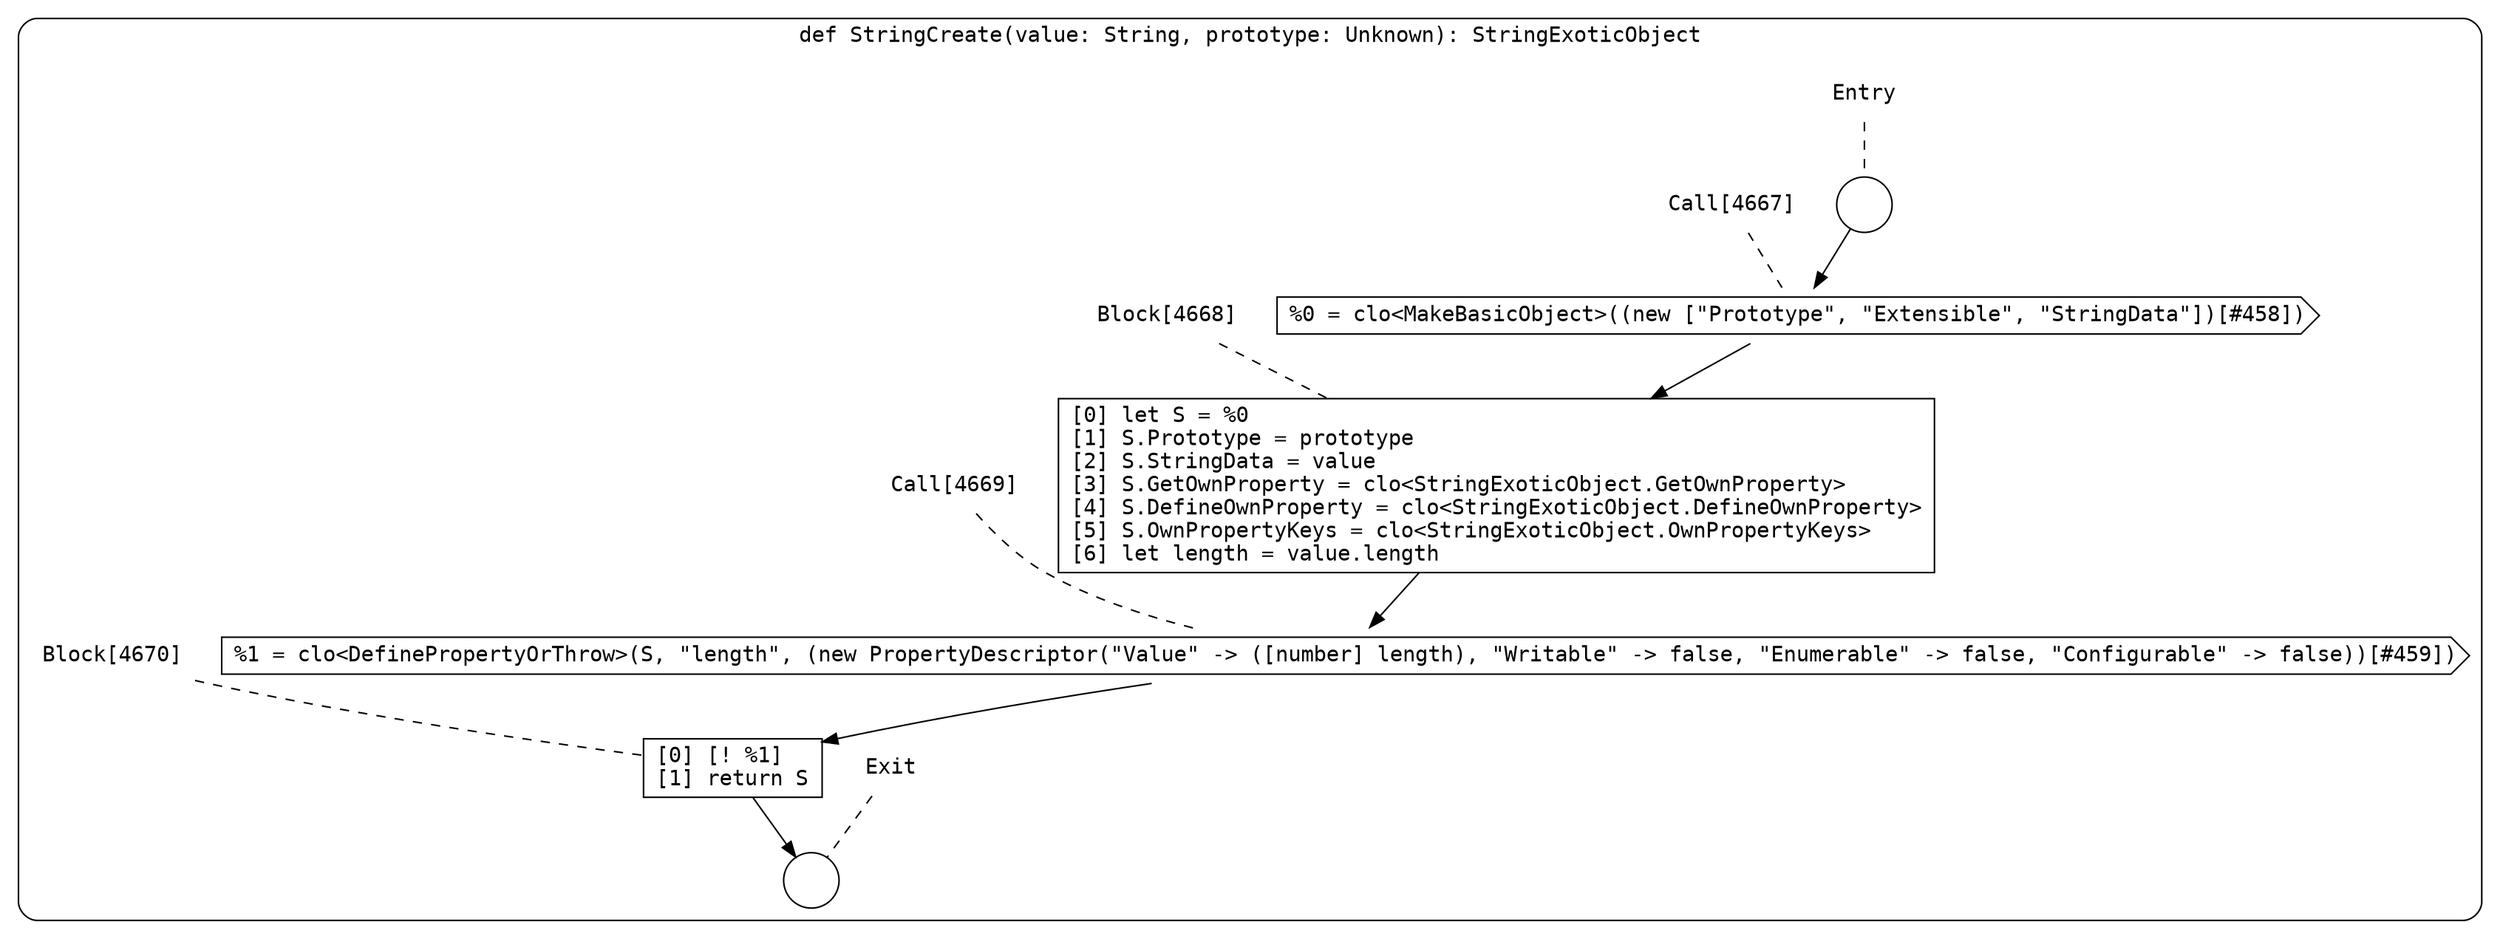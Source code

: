 digraph {
  graph [fontname = "Consolas"]
  node [fontname = "Consolas"]
  edge [fontname = "Consolas"]
  subgraph cluster1112 {
    label = "def StringCreate(value: String, prototype: Unknown): StringExoticObject"
    style = rounded
    cluster1112_entry_name [shape=none, label=<<font color="black">Entry</font>>]
    cluster1112_entry_name -> cluster1112_entry [arrowhead=none, color="black", style=dashed]
    cluster1112_entry [shape=circle label=" " color="black" fillcolor="white" style=filled]
    cluster1112_entry -> node4667 [color="black"]
    cluster1112_exit_name [shape=none, label=<<font color="black">Exit</font>>]
    cluster1112_exit_name -> cluster1112_exit [arrowhead=none, color="black", style=dashed]
    cluster1112_exit [shape=circle label=" " color="black" fillcolor="white" style=filled]
    node4667_name [shape=none, label=<<font color="black">Call[4667]</font>>]
    node4667_name -> node4667 [arrowhead=none, color="black", style=dashed]
    node4667 [shape=cds, label=<<font color="black">%0 = clo&lt;MakeBasicObject&gt;((new [&quot;Prototype&quot;, &quot;Extensible&quot;, &quot;StringData&quot;])[#458])</font>> color="black" fillcolor="white", style=filled]
    node4667 -> node4668 [color="black"]
    node4668_name [shape=none, label=<<font color="black">Block[4668]</font>>]
    node4668_name -> node4668 [arrowhead=none, color="black", style=dashed]
    node4668 [shape=box, label=<<font color="black">[0] let S = %0<BR ALIGN="LEFT"/>[1] S.Prototype = prototype<BR ALIGN="LEFT"/>[2] S.StringData = value<BR ALIGN="LEFT"/>[3] S.GetOwnProperty = clo&lt;StringExoticObject.GetOwnProperty&gt;<BR ALIGN="LEFT"/>[4] S.DefineOwnProperty = clo&lt;StringExoticObject.DefineOwnProperty&gt;<BR ALIGN="LEFT"/>[5] S.OwnPropertyKeys = clo&lt;StringExoticObject.OwnPropertyKeys&gt;<BR ALIGN="LEFT"/>[6] let length = value.length<BR ALIGN="LEFT"/></font>> color="black" fillcolor="white", style=filled]
    node4668 -> node4669 [color="black"]
    node4669_name [shape=none, label=<<font color="black">Call[4669]</font>>]
    node4669_name -> node4669 [arrowhead=none, color="black", style=dashed]
    node4669 [shape=cds, label=<<font color="black">%1 = clo&lt;DefinePropertyOrThrow&gt;(S, &quot;length&quot;, (new PropertyDescriptor(&quot;Value&quot; -&gt; ([number] length), &quot;Writable&quot; -&gt; false, &quot;Enumerable&quot; -&gt; false, &quot;Configurable&quot; -&gt; false))[#459])</font>> color="black" fillcolor="white", style=filled]
    node4669 -> node4670 [color="black"]
    node4670_name [shape=none, label=<<font color="black">Block[4670]</font>>]
    node4670_name -> node4670 [arrowhead=none, color="black", style=dashed]
    node4670 [shape=box, label=<<font color="black">[0] [! %1]<BR ALIGN="LEFT"/>[1] return S<BR ALIGN="LEFT"/></font>> color="black" fillcolor="white", style=filled]
    node4670 -> cluster1112_exit [color="black"]
  }
}